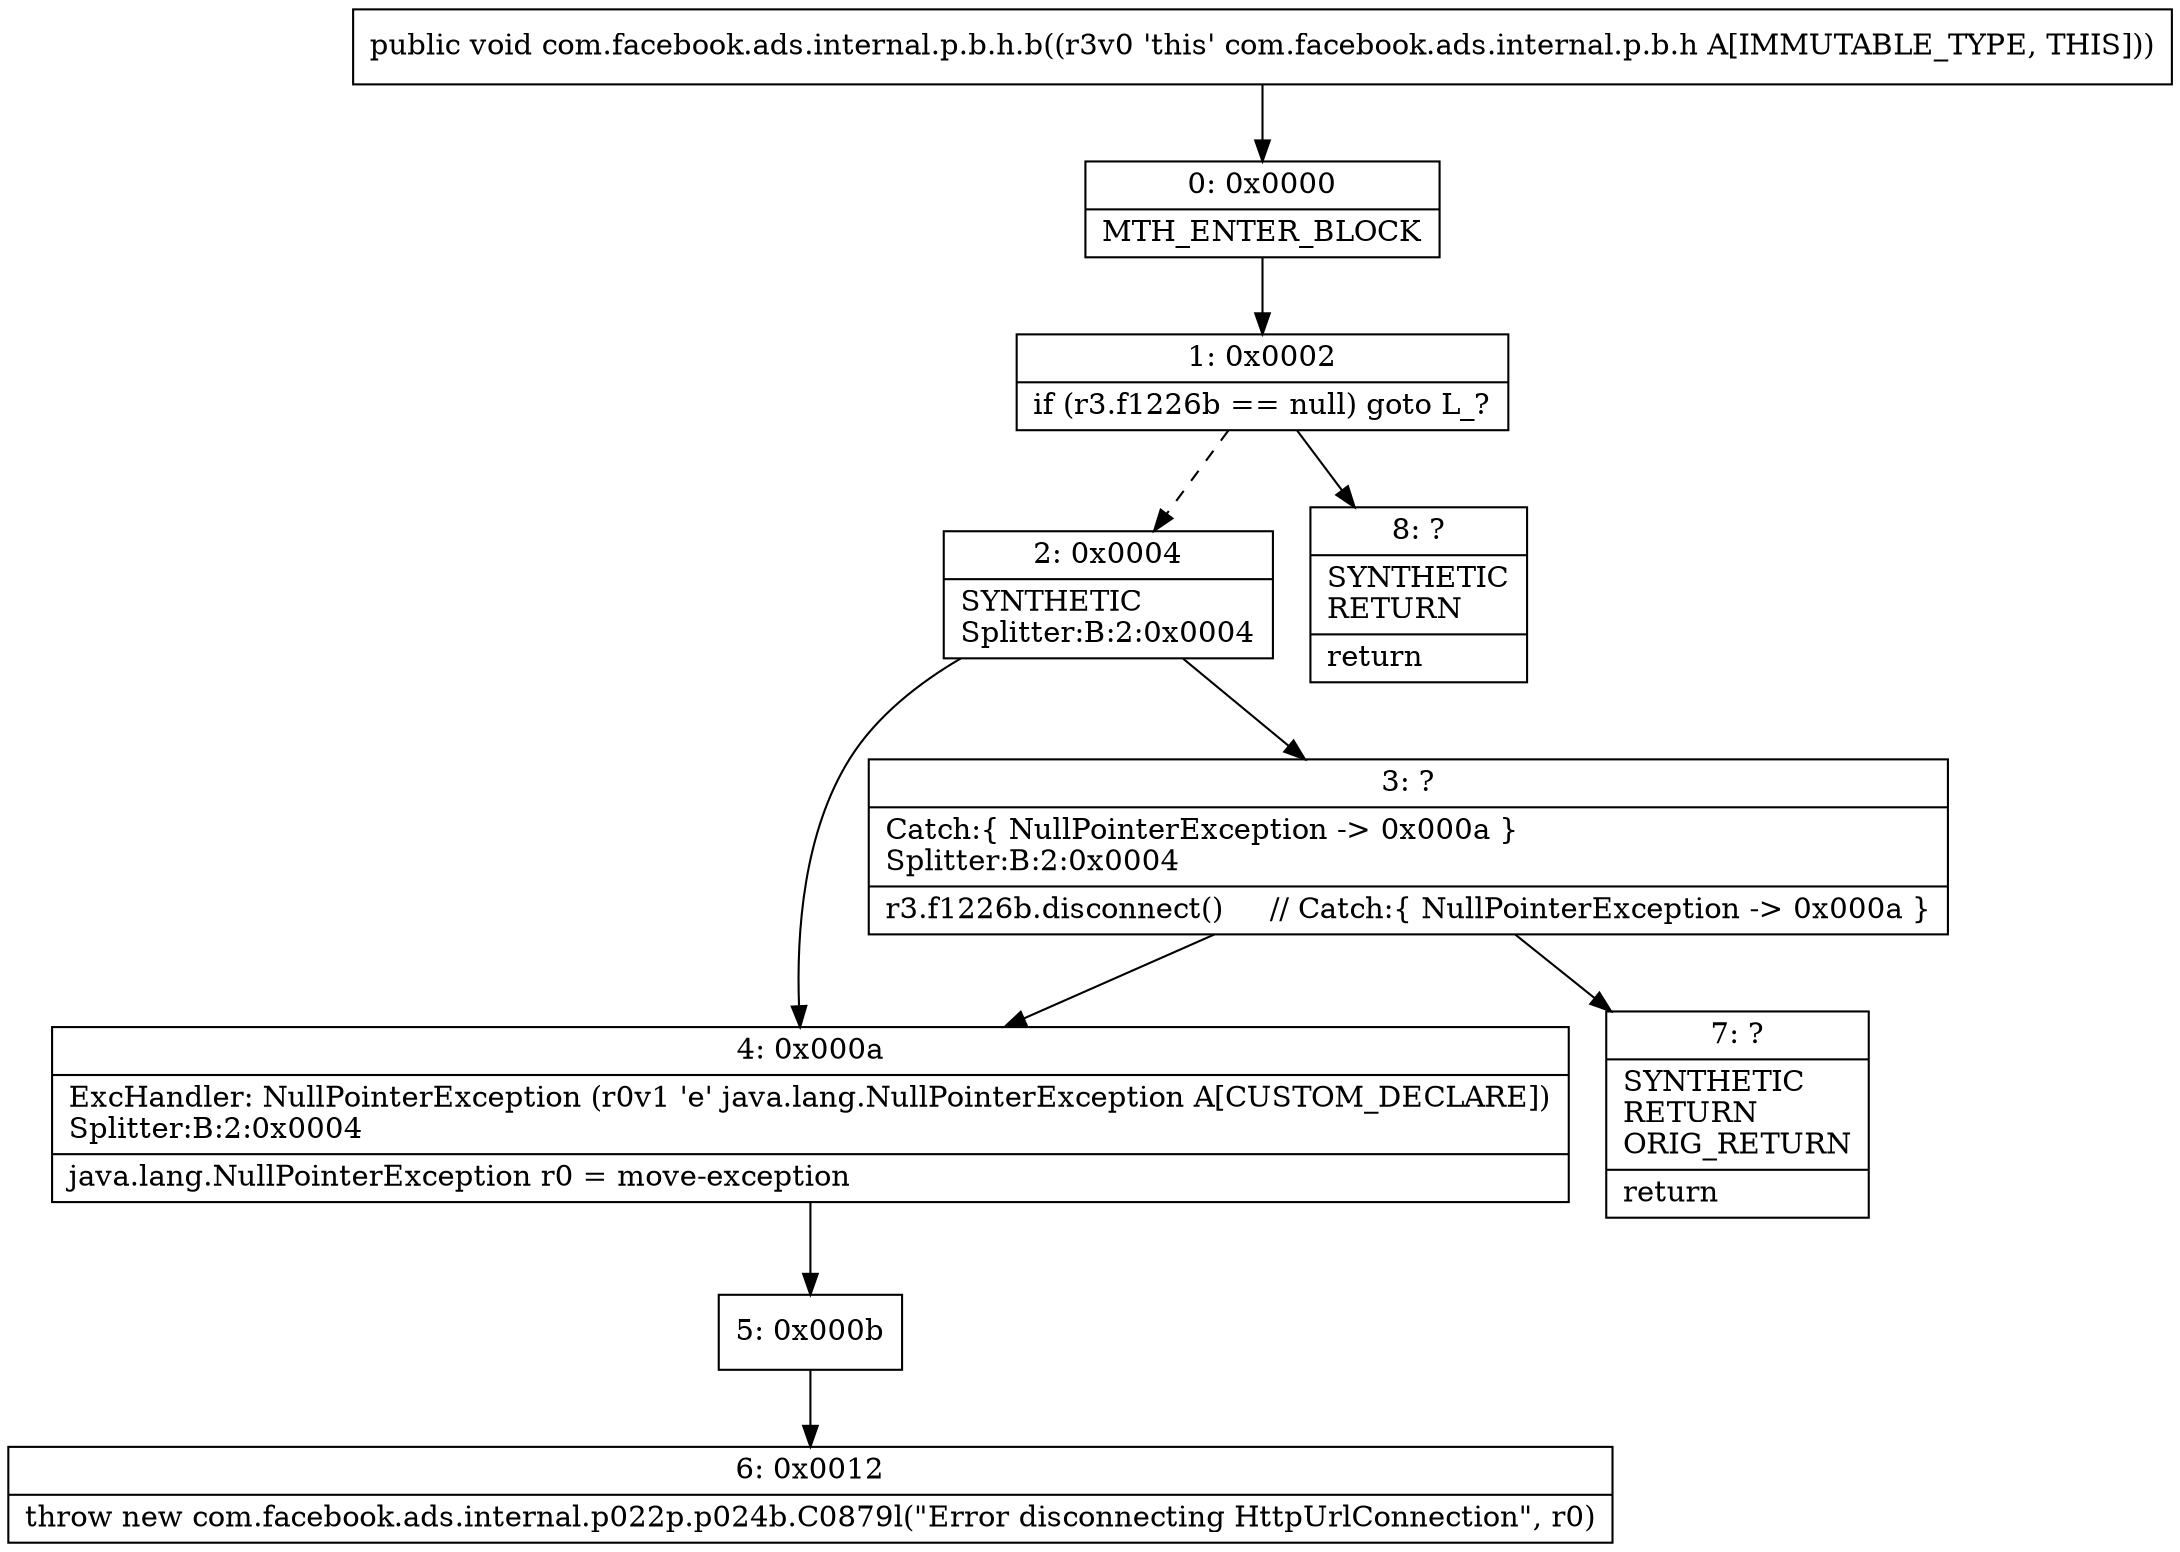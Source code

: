 digraph "CFG forcom.facebook.ads.internal.p.b.h.b()V" {
Node_0 [shape=record,label="{0\:\ 0x0000|MTH_ENTER_BLOCK\l}"];
Node_1 [shape=record,label="{1\:\ 0x0002|if (r3.f1226b == null) goto L_?\l}"];
Node_2 [shape=record,label="{2\:\ 0x0004|SYNTHETIC\lSplitter:B:2:0x0004\l}"];
Node_3 [shape=record,label="{3\:\ ?|Catch:\{ NullPointerException \-\> 0x000a \}\lSplitter:B:2:0x0004\l|r3.f1226b.disconnect()     \/\/ Catch:\{ NullPointerException \-\> 0x000a \}\l}"];
Node_4 [shape=record,label="{4\:\ 0x000a|ExcHandler: NullPointerException (r0v1 'e' java.lang.NullPointerException A[CUSTOM_DECLARE])\lSplitter:B:2:0x0004\l|java.lang.NullPointerException r0 = move\-exception\l}"];
Node_5 [shape=record,label="{5\:\ 0x000b}"];
Node_6 [shape=record,label="{6\:\ 0x0012|throw new com.facebook.ads.internal.p022p.p024b.C0879l(\"Error disconnecting HttpUrlConnection\", r0)\l}"];
Node_7 [shape=record,label="{7\:\ ?|SYNTHETIC\lRETURN\lORIG_RETURN\l|return\l}"];
Node_8 [shape=record,label="{8\:\ ?|SYNTHETIC\lRETURN\l|return\l}"];
MethodNode[shape=record,label="{public void com.facebook.ads.internal.p.b.h.b((r3v0 'this' com.facebook.ads.internal.p.b.h A[IMMUTABLE_TYPE, THIS])) }"];
MethodNode -> Node_0;
Node_0 -> Node_1;
Node_1 -> Node_2[style=dashed];
Node_1 -> Node_8;
Node_2 -> Node_3;
Node_2 -> Node_4;
Node_3 -> Node_4;
Node_3 -> Node_7;
Node_4 -> Node_5;
Node_5 -> Node_6;
}

